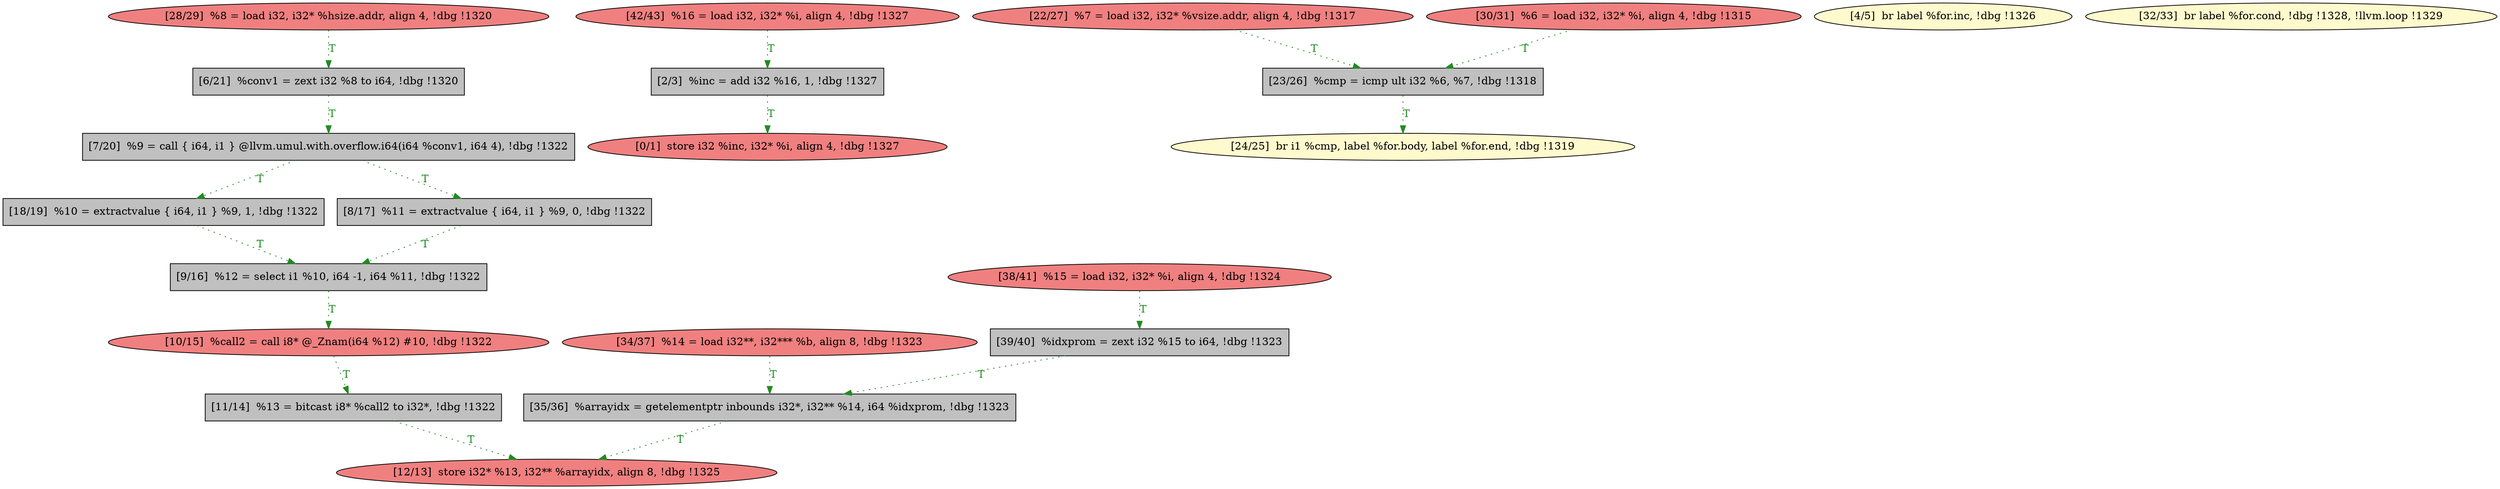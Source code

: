 
digraph G {


node1033 [fillcolor=grey,label="[39/40]  %idxprom = zext i32 %15 to i64, !dbg !1323",shape=rectangle,style=filled ]
node1031 [fillcolor=lightcoral,label="[42/43]  %16 = load i32, i32* %i, align 4, !dbg !1327",shape=ellipse,style=filled ]
node1029 [fillcolor=grey,label="[35/36]  %arrayidx = getelementptr inbounds i32*, i32** %14, i64 %idxprom, !dbg !1323",shape=rectangle,style=filled ]
node1028 [fillcolor=lightcoral,label="[34/37]  %14 = load i32**, i32*** %b, align 8, !dbg !1323",shape=ellipse,style=filled ]
node1017 [fillcolor=lemonchiffon,label="[24/25]  br i1 %cmp, label %for.body, label %for.end, !dbg !1319",shape=ellipse,style=filled ]
node1015 [fillcolor=grey,label="[6/21]  %conv1 = zext i32 %8 to i64, !dbg !1320",shape=rectangle,style=filled ]
node1024 [fillcolor=lightcoral,label="[10/15]  %call2 = call i8* @_Znam(i64 %12) #10, !dbg !1322",shape=ellipse,style=filled ]
node1032 [fillcolor=grey,label="[7/20]  %9 = call { i64, i1 } @llvm.umul.with.overflow.i64(i64 %conv1, i64 4), !dbg !1322",shape=rectangle,style=filled ]
node1016 [fillcolor=lightcoral,label="[22/27]  %7 = load i32, i32* %vsize.addr, align 4, !dbg !1317",shape=ellipse,style=filled ]
node1014 [fillcolor=lemonchiffon,label="[4/5]  br label %for.inc, !dbg !1326",shape=ellipse,style=filled ]
node1013 [fillcolor=grey,label="[2/3]  %inc = add i32 %16, 1, !dbg !1327",shape=rectangle,style=filled ]
node1018 [fillcolor=grey,label="[18/19]  %10 = extractvalue { i64, i1 } %9, 1, !dbg !1322",shape=rectangle,style=filled ]
node1022 [fillcolor=lightcoral,label="[12/13]  store i32* %13, i32** %arrayidx, align 8, !dbg !1325",shape=ellipse,style=filled ]
node1027 [fillcolor=lemonchiffon,label="[32/33]  br label %for.cond, !dbg !1328, !llvm.loop !1329",shape=ellipse,style=filled ]
node1019 [fillcolor=lightcoral,label="[28/29]  %8 = load i32, i32* %hsize.addr, align 4, !dbg !1320",shape=ellipse,style=filled ]
node1025 [fillcolor=grey,label="[23/26]  %cmp = icmp ult i32 %6, %7, !dbg !1318",shape=rectangle,style=filled ]
node1021 [fillcolor=grey,label="[9/16]  %12 = select i1 %10, i64 -1, i64 %11, !dbg !1322",shape=rectangle,style=filled ]
node1030 [fillcolor=lightcoral,label="[38/41]  %15 = load i32, i32* %i, align 4, !dbg !1324",shape=ellipse,style=filled ]
node1023 [fillcolor=grey,label="[8/17]  %11 = extractvalue { i64, i1 } %9, 0, !dbg !1322",shape=rectangle,style=filled ]
node1012 [fillcolor=lightcoral,label="[0/1]  store i32 %inc, i32* %i, align 4, !dbg !1327",shape=ellipse,style=filled ]
node1020 [fillcolor=lightcoral,label="[30/31]  %6 = load i32, i32* %i, align 4, !dbg !1315",shape=ellipse,style=filled ]
node1026 [fillcolor=grey,label="[11/14]  %13 = bitcast i8* %call2 to i32*, !dbg !1322",shape=rectangle,style=filled ]

node1032->node1023 [style=dotted,color=forestgreen,label="T",fontcolor=forestgreen ]
node1031->node1013 [style=dotted,color=forestgreen,label="T",fontcolor=forestgreen ]
node1033->node1029 [style=dotted,color=forestgreen,label="T",fontcolor=forestgreen ]
node1018->node1021 [style=dotted,color=forestgreen,label="T",fontcolor=forestgreen ]
node1020->node1025 [style=dotted,color=forestgreen,label="T",fontcolor=forestgreen ]
node1019->node1015 [style=dotted,color=forestgreen,label="T",fontcolor=forestgreen ]
node1013->node1012 [style=dotted,color=forestgreen,label="T",fontcolor=forestgreen ]
node1030->node1033 [style=dotted,color=forestgreen,label="T",fontcolor=forestgreen ]
node1021->node1024 [style=dotted,color=forestgreen,label="T",fontcolor=forestgreen ]
node1025->node1017 [style=dotted,color=forestgreen,label="T",fontcolor=forestgreen ]
node1024->node1026 [style=dotted,color=forestgreen,label="T",fontcolor=forestgreen ]
node1016->node1025 [style=dotted,color=forestgreen,label="T",fontcolor=forestgreen ]
node1023->node1021 [style=dotted,color=forestgreen,label="T",fontcolor=forestgreen ]
node1015->node1032 [style=dotted,color=forestgreen,label="T",fontcolor=forestgreen ]
node1029->node1022 [style=dotted,color=forestgreen,label="T",fontcolor=forestgreen ]
node1026->node1022 [style=dotted,color=forestgreen,label="T",fontcolor=forestgreen ]
node1032->node1018 [style=dotted,color=forestgreen,label="T",fontcolor=forestgreen ]
node1028->node1029 [style=dotted,color=forestgreen,label="T",fontcolor=forestgreen ]


}
